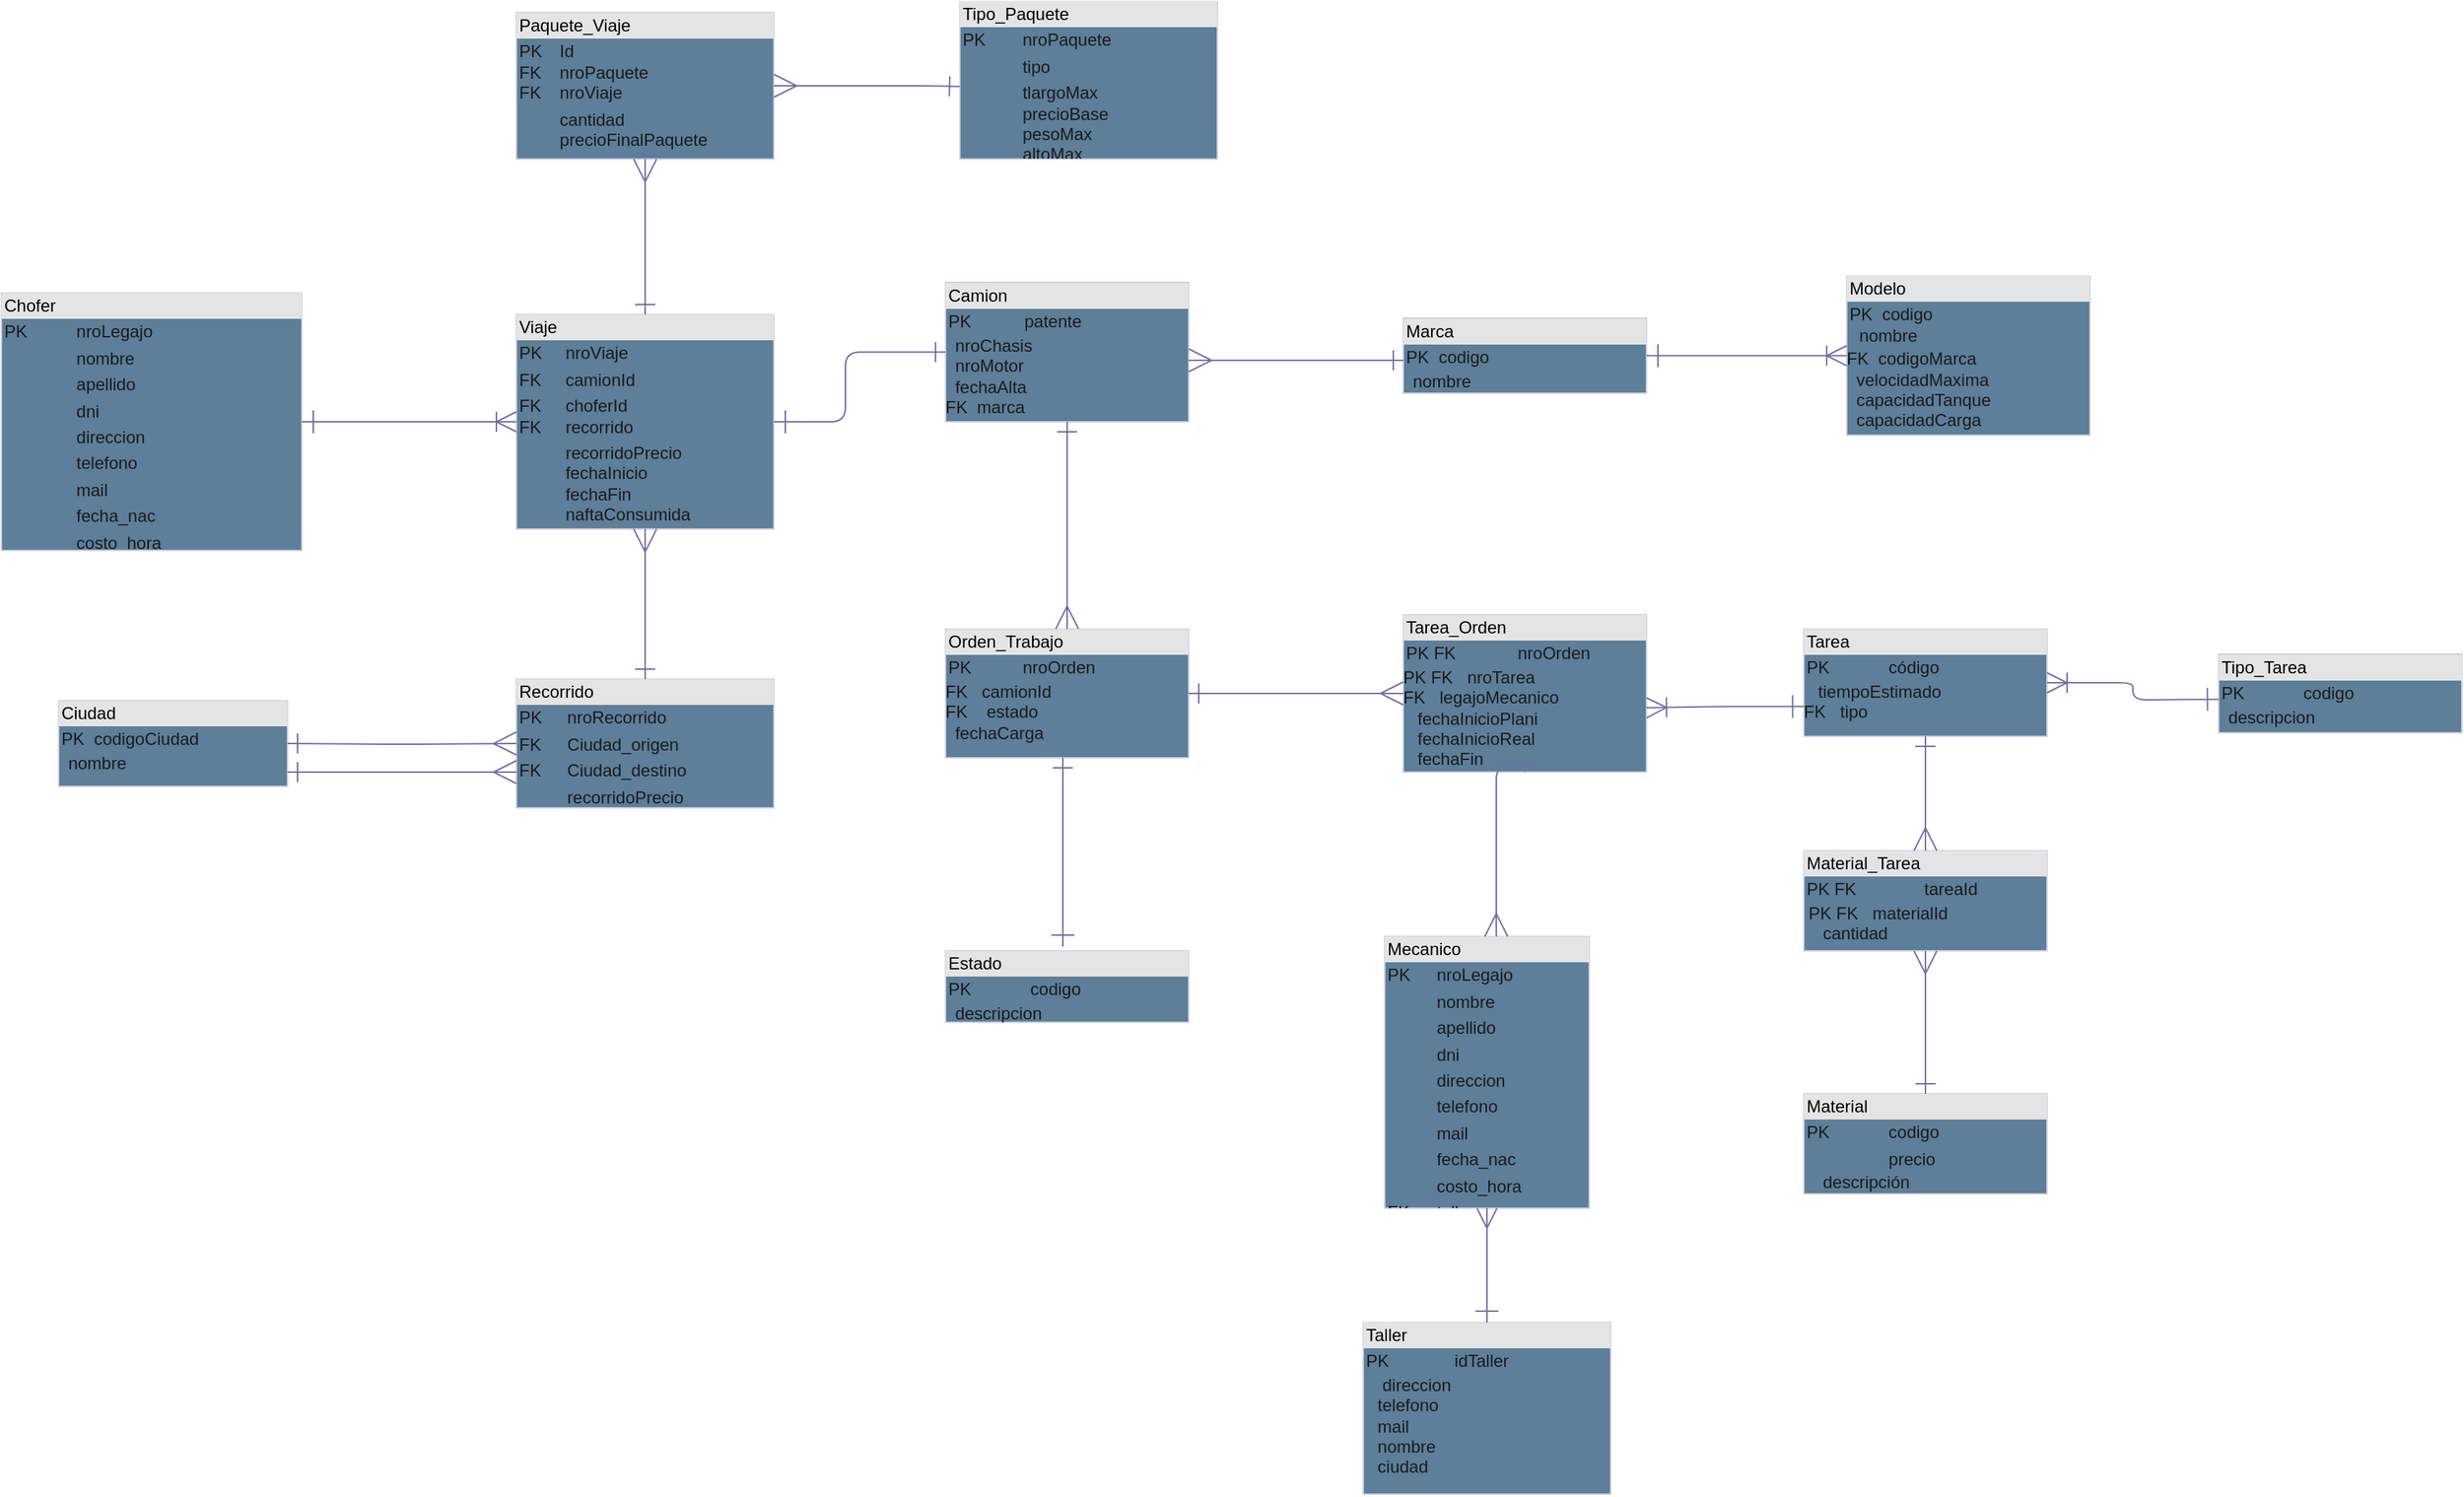 <mxfile version="15.5.5" type="github">
  <diagram id="C5RBs43oDa-KdzZeNtuy" name="Page-1">
    <mxGraphModel dx="2044" dy="652" grid="1" gridSize="10" guides="1" tooltips="1" connect="1" arrows="1" fold="1" page="1" pageScale="1" pageWidth="827" pageHeight="1169" math="0" shadow="0">
      <root>
        <mxCell id="WIyWlLk6GJQsqaUBKTNV-0" />
        <mxCell id="WIyWlLk6GJQsqaUBKTNV-1" parent="WIyWlLk6GJQsqaUBKTNV-0" />
        <mxCell id="jfetSP4YXfIPMC3mCTSV-5" value="&lt;div style=&quot;box-sizing: border-box ; width: 100% ; background: #e4e4e4 ; padding: 2px&quot;&gt;&lt;font color=&quot;#000000&quot;&gt;Viaje&lt;/font&gt;&lt;/div&gt;&lt;table style=&quot;width: 100% ; font-size: 1em&quot; cellpadding=&quot;2&quot; cellspacing=&quot;0&quot;&gt;&lt;tbody&gt;&lt;tr&gt;&lt;td&gt;PK&lt;/td&gt;&lt;td&gt;nroViaje&lt;/td&gt;&lt;/tr&gt;&lt;tr&gt;&lt;td&gt;FK&lt;/td&gt;&lt;td&gt;camionId&lt;br&gt;&lt;/td&gt;&lt;/tr&gt;&lt;tr&gt;&lt;td&gt;FK&lt;br&gt;FK&lt;/td&gt;&lt;td&gt;choferId&lt;br&gt;recorrido&lt;br&gt;&lt;/td&gt;&lt;/tr&gt;&lt;tr&gt;&lt;td&gt;&lt;br&gt;&lt;/td&gt;&lt;td&gt;recorridoPrecio&lt;br&gt;fechaInicio&lt;br&gt;fechaFin&lt;br&gt;naftaConsumida&lt;br&gt;&lt;br&gt;&lt;br&gt;&lt;/td&gt;&lt;/tr&gt;&lt;/tbody&gt;&lt;/table&gt;" style="verticalAlign=top;align=left;overflow=fill;html=1;fillColor=#5D7F99;strokeColor=#D0CEE2;fontColor=#1A1A1A;" parent="WIyWlLk6GJQsqaUBKTNV-1" vertex="1">
          <mxGeometry x="280" y="655" width="180" height="150" as="geometry" />
        </mxCell>
        <mxCell id="jfetSP4YXfIPMC3mCTSV-6" value="&lt;div style=&quot;box-sizing: border-box ; width: 100% ; background: #e4e4e4 ; padding: 2px&quot;&gt;&lt;font color=&quot;#000000&quot;&gt;Camion&lt;/font&gt;&lt;/div&gt;&lt;table style=&quot;width: 100% ; font-size: 1em&quot; cellpadding=&quot;2&quot; cellspacing=&quot;0&quot;&gt;&lt;tbody&gt;&lt;tr&gt;&lt;td&gt;PK&lt;br&gt;&lt;/td&gt;&lt;td&gt;patente&lt;br&gt;&lt;/td&gt;&lt;/tr&gt;&lt;/tbody&gt;&lt;/table&gt;&lt;span style=&quot;white-space: pre&quot;&gt; &lt;/span&gt;&lt;span style=&quot;white-space: pre&quot;&gt; &lt;/span&gt;nroChasis&lt;br&gt;&lt;span style=&quot;white-space: pre&quot;&gt; &lt;/span&gt;&lt;span style=&quot;white-space: pre&quot;&gt; &lt;/span&gt;nroMotor&lt;br&gt;&lt;span style=&quot;white-space: pre&quot;&gt; &lt;/span&gt;&lt;span style=&quot;white-space: pre&quot;&gt; &lt;/span&gt;fechaAlta&lt;br&gt;FK&lt;span style=&quot;white-space: pre&quot;&gt; &lt;span style=&quot;white-space: pre&quot;&gt; &lt;/span&gt;&lt;/span&gt;marca" style="verticalAlign=top;align=left;overflow=fill;html=1;fillColor=#5D7F99;strokeColor=#D0CEE2;fontColor=#1A1A1A;" parent="WIyWlLk6GJQsqaUBKTNV-1" vertex="1">
          <mxGeometry x="580" y="632.5" width="170" height="97.5" as="geometry" />
        </mxCell>
        <mxCell id="0" value="&lt;div style=&quot;box-sizing: border-box ; width: 100% ; background: #e4e4e4 ; padding: 2px&quot;&gt;&lt;font color=&quot;#000000&quot;&gt;Tipo_Paquete&lt;/font&gt;&lt;/div&gt;&lt;table style=&quot;width: 100% ; font-size: 1em&quot; cellpadding=&quot;2&quot; cellspacing=&quot;0&quot;&gt;&lt;tbody&gt;&lt;tr&gt;&lt;td&gt;PK&lt;/td&gt;&lt;td&gt;nroPaquete&lt;/td&gt;&lt;/tr&gt;&lt;tr&gt;&lt;td&gt;&lt;br&gt;&lt;/td&gt;&lt;td&gt;tipo&lt;/td&gt;&lt;/tr&gt;&lt;tr&gt;&lt;td&gt;&lt;br&gt;&lt;/td&gt;&lt;td&gt;tlargoMax&lt;br&gt;precioBase&lt;br&gt;pesoMax&lt;br&gt;altoMax&lt;br&gt;&lt;br&gt;&lt;/td&gt;&lt;/tr&gt;&lt;tr&gt;&lt;td&gt;&lt;/td&gt;&lt;td&gt;&lt;br&gt;&lt;/td&gt;&lt;/tr&gt;&lt;/tbody&gt;&lt;/table&gt;" style="verticalAlign=top;align=left;overflow=fill;html=1;fillColor=#5D7F99;strokeColor=#D0CEE2;fontColor=#1A1A1A;" parent="WIyWlLk6GJQsqaUBKTNV-1" vertex="1">
          <mxGeometry x="590" y="436.25" width="180" height="110" as="geometry" />
        </mxCell>
        <mxCell id="11" value="&lt;div style=&quot;box-sizing: border-box ; width: 100% ; background: #e4e4e4 ; padding: 2px&quot;&gt;&lt;font color=&quot;#000000&quot;&gt;Paquete_Viaje&lt;/font&gt;&lt;/div&gt;&lt;table style=&quot;width: 100% ; font-size: 1em&quot; cellpadding=&quot;2&quot; cellspacing=&quot;0&quot;&gt;&lt;tbody&gt;&lt;tr&gt;&lt;td&gt;PK&lt;br&gt;FK&lt;br&gt;FK&lt;/td&gt;&lt;td&gt;Id&lt;br&gt;nroPaquete&lt;br&gt;nroViaje&lt;/td&gt;&lt;/tr&gt;&lt;tr&gt;&lt;td&gt;&lt;br&gt;&lt;/td&gt;&lt;td&gt;cantidad&lt;br&gt;precioFinalPaquete&lt;br&gt;&lt;br&gt;&lt;/td&gt;&lt;/tr&gt;&lt;tr&gt;&lt;td&gt;&lt;/td&gt;&lt;td&gt;&lt;br&gt;&lt;/td&gt;&lt;/tr&gt;&lt;/tbody&gt;&lt;/table&gt;" style="verticalAlign=top;align=left;overflow=fill;html=1;fillColor=#5D7F99;strokeColor=#D0CEE2;fontColor=#1A1A1A;" parent="WIyWlLk6GJQsqaUBKTNV-1" vertex="1">
          <mxGeometry x="280" y="443.75" width="180" height="102.5" as="geometry" />
        </mxCell>
        <mxCell id="15" value="&lt;div style=&quot;box-sizing: border-box ; width: 100% ; background: #e4e4e4 ; padding: 2px&quot;&gt;&lt;font color=&quot;#000000&quot;&gt;Recorrido&amp;nbsp;&lt;/font&gt;&lt;/div&gt;&lt;table style=&quot;width: 100% ; font-size: 1em&quot; cellpadding=&quot;2&quot; cellspacing=&quot;0&quot;&gt;&lt;tbody&gt;&lt;tr&gt;&lt;td&gt;PK&lt;/td&gt;&lt;td&gt;nroRecorrido&lt;/td&gt;&lt;/tr&gt;&lt;tr&gt;&lt;td&gt;FK&lt;/td&gt;&lt;td&gt;Ciudad_origen&lt;/td&gt;&lt;/tr&gt;&lt;tr&gt;&lt;td&gt;FK&lt;/td&gt;&lt;td&gt;Ciudad_destino&lt;/td&gt;&lt;/tr&gt;&lt;tr&gt;&lt;td&gt;&lt;br&gt;&lt;/td&gt;&lt;td&gt;recorridoPrecio&lt;/td&gt;&lt;/tr&gt;&lt;/tbody&gt;&lt;/table&gt;" style="verticalAlign=top;align=left;overflow=fill;html=1;fillColor=#5D7F99;strokeColor=#D0CEE2;fontColor=#1A1A1A;" parent="WIyWlLk6GJQsqaUBKTNV-1" vertex="1">
          <mxGeometry x="280" y="910" width="180" height="90" as="geometry" />
        </mxCell>
        <mxCell id="18" value="" style="endArrow=ERone;html=1;endSize=12;startArrow=ERmany;startSize=14;startFill=0;edgeStyle=orthogonalEdgeStyle;align=left;verticalAlign=bottom;endFill=0;strokeColor=#736CA8;fontColor=#1A1A1A;" parent="WIyWlLk6GJQsqaUBKTNV-1" source="jfetSP4YXfIPMC3mCTSV-5" target="15" edge="1">
          <mxGeometry x="0.238" y="140" relative="1" as="geometry">
            <mxPoint x="370" y="820" as="sourcePoint" />
            <mxPoint x="490" y="860" as="targetPoint" />
            <mxPoint as="offset" />
          </mxGeometry>
        </mxCell>
        <mxCell id="19" value="" style="endArrow=ERone;html=1;endSize=12;startArrow=ERmany;startSize=14;startFill=0;edgeStyle=orthogonalEdgeStyle;align=left;verticalAlign=bottom;endFill=0;strokeColor=#736CA8;fontColor=#1A1A1A;" parent="WIyWlLk6GJQsqaUBKTNV-1" source="11" target="jfetSP4YXfIPMC3mCTSV-5" edge="1">
          <mxGeometry x="-1" y="-92" relative="1" as="geometry">
            <mxPoint x="780" y="740" as="sourcePoint" />
            <mxPoint x="459" y="740" as="targetPoint" />
            <mxPoint x="57" y="-85" as="offset" />
            <Array as="points" />
          </mxGeometry>
        </mxCell>
        <mxCell id="20" value="" style="endArrow=ERone;html=1;endSize=12;startArrow=ERmany;startSize=14;startFill=0;edgeStyle=orthogonalEdgeStyle;align=left;verticalAlign=bottom;exitX=1;exitY=0.5;exitDx=0;exitDy=0;endFill=0;strokeColor=#736CA8;fontColor=#1A1A1A;entryX=-0.001;entryY=0.539;entryDx=0;entryDy=0;entryPerimeter=0;" parent="WIyWlLk6GJQsqaUBKTNV-1" source="11" target="0" edge="1">
          <mxGeometry x="-1" y="-211" relative="1" as="geometry">
            <mxPoint x="660" y="650" as="sourcePoint" />
            <mxPoint x="580" y="495" as="targetPoint" />
            <mxPoint x="31" y="-110" as="offset" />
            <Array as="points">
              <mxPoint x="570" y="495" />
            </Array>
          </mxGeometry>
        </mxCell>
        <mxCell id="21" value="&lt;div style=&quot;box-sizing: border-box ; width: 100% ; background: #e4e4e4 ; padding: 2px&quot;&gt;&lt;font color=&quot;#000000&quot;&gt;Orden_Trabajo&lt;/font&gt;&lt;/div&gt;&lt;table style=&quot;width: 100% ; font-size: 1em&quot; cellpadding=&quot;2&quot; cellspacing=&quot;0&quot;&gt;&lt;tbody&gt;&lt;tr&gt;&lt;td&gt;PK&lt;br&gt;&lt;/td&gt;&lt;td&gt;&amp;nbsp; &amp;nbsp; nroOrden&lt;br&gt;&lt;/td&gt;&lt;/tr&gt;&lt;/tbody&gt;&lt;/table&gt;FK &lt;span style=&quot;white-space: pre&quot;&gt; &lt;/span&gt;&lt;span style=&quot;white-space: pre&quot;&gt; &lt;/span&gt;camionId&lt;br&gt;FK&amp;nbsp;&amp;nbsp;&lt;span style=&quot;white-space: pre&quot;&gt; &lt;/span&gt;&lt;span style=&quot;white-space: pre&quot;&gt; &lt;/span&gt;estado&lt;br&gt;&lt;span style=&quot;white-space: pre&quot;&gt; &lt;/span&gt;&lt;span style=&quot;white-space: pre&quot;&gt; &lt;/span&gt;fechaCarga" style="verticalAlign=top;align=left;overflow=fill;html=1;fillColor=#5D7F99;strokeColor=#D0CEE2;fontColor=#1A1A1A;" parent="WIyWlLk6GJQsqaUBKTNV-1" vertex="1">
          <mxGeometry x="580" y="875" width="170" height="90" as="geometry" />
        </mxCell>
        <mxCell id="22" value="&lt;div style=&quot;box-sizing: border-box ; width: 100% ; background: #e4e4e4 ; padding: 2px&quot;&gt;&lt;font color=&quot;#000000&quot;&gt;Tarea_Orden&lt;/font&gt;&lt;/div&gt;&lt;table style=&quot;width: 100% ; font-size: 1em&quot; cellpadding=&quot;2&quot; cellspacing=&quot;0&quot;&gt;&lt;tbody&gt;&lt;tr&gt;&lt;td&gt;PK FK&lt;br&gt;&lt;/td&gt;&lt;td&gt;&amp;nbsp; &amp;nbsp; &amp;nbsp; nroOrden&lt;br&gt;&lt;/td&gt;&lt;/tr&gt;&lt;/tbody&gt;&lt;/table&gt;PK FK &lt;span style=&quot;white-space: pre&quot;&gt; &lt;/span&gt;&lt;span style=&quot;white-space: pre&quot;&gt; &lt;/span&gt;nroTarea&lt;br&gt;FK&lt;span style=&quot;white-space: pre&quot;&gt; &lt;/span&gt;&lt;span style=&quot;white-space: pre&quot;&gt; &lt;/span&gt;&lt;span style=&quot;white-space: pre&quot;&gt; &lt;/span&gt;legajoMecanico&lt;br&gt;&lt;span style=&quot;white-space: pre&quot;&gt; &lt;/span&gt;&lt;span style=&quot;white-space: pre&quot;&gt; &lt;span style=&quot;white-space: pre&quot;&gt; &lt;/span&gt;&lt;/span&gt;fechaInicioPlani&lt;br&gt;&lt;span style=&quot;white-space: pre&quot;&gt; &lt;/span&gt;&lt;span style=&quot;white-space: pre&quot;&gt; &lt;/span&gt;&lt;span style=&quot;white-space: pre&quot;&gt; &lt;/span&gt;fechaInicioReal&lt;br&gt;&lt;span style=&quot;white-space: pre&quot;&gt; &lt;/span&gt;&lt;span style=&quot;white-space: pre&quot;&gt; &lt;/span&gt;&lt;span style=&quot;white-space: pre&quot;&gt; &lt;/span&gt;fechaFin" style="verticalAlign=top;align=left;overflow=fill;html=1;fillColor=#5D7F99;strokeColor=#D0CEE2;fontColor=#1A1A1A;" parent="WIyWlLk6GJQsqaUBKTNV-1" vertex="1">
          <mxGeometry x="900" y="865" width="170" height="110" as="geometry" />
        </mxCell>
        <mxCell id="23" value="&lt;div style=&quot;box-sizing: border-box ; width: 100% ; background: #e4e4e4 ; padding: 2px&quot;&gt;&lt;font color=&quot;#000000&quot;&gt;Tarea&lt;/font&gt;&lt;/div&gt;&lt;table style=&quot;width: 100% ; font-size: 1em&quot; cellpadding=&quot;2&quot; cellspacing=&quot;0&quot;&gt;&lt;tbody&gt;&lt;tr&gt;&lt;td&gt;PK&lt;br&gt;&lt;/td&gt;&lt;td&gt;código&lt;br&gt;&lt;/td&gt;&lt;/tr&gt;&lt;/tbody&gt;&lt;/table&gt;&lt;span style=&quot;white-space: pre&quot;&gt; &lt;/span&gt;&lt;span style=&quot;white-space: pre&quot;&gt; &lt;/span&gt;&amp;nbsp;tiempoEstimado&lt;br&gt;FK&lt;span style=&quot;white-space: pre&quot;&gt; &lt;/span&gt;&lt;span style=&quot;white-space: pre&quot;&gt; &lt;/span&gt;&amp;nbsp;tipo" style="verticalAlign=top;align=left;overflow=fill;html=1;fillColor=#5D7F99;strokeColor=#D0CEE2;fontColor=#1A1A1A;" parent="WIyWlLk6GJQsqaUBKTNV-1" vertex="1">
          <mxGeometry x="1180" y="875" width="170" height="75" as="geometry" />
        </mxCell>
        <mxCell id="24" value="&lt;div style=&quot;box-sizing: border-box ; width: 100% ; background: #e4e4e4 ; padding: 2px&quot;&gt;&lt;font color=&quot;#000000&quot;&gt;Material&lt;/font&gt;&lt;/div&gt;&lt;table style=&quot;width: 100% ; font-size: 1em&quot; cellpadding=&quot;2&quot; cellspacing=&quot;0&quot;&gt;&lt;tbody&gt;&lt;tr&gt;&lt;td&gt;PK&lt;br&gt;&lt;/td&gt;&lt;td&gt;codigo&lt;/td&gt;&lt;/tr&gt;&lt;tr&gt;&lt;td&gt;&lt;br&gt;&lt;/td&gt;&lt;td&gt;precio&lt;/td&gt;&lt;/tr&gt;&lt;/tbody&gt;&lt;/table&gt;&amp;nbsp;&lt;span style=&quot;white-space: pre&quot;&gt; &lt;/span&gt;&lt;span style=&quot;white-space: pre&quot;&gt; &lt;/span&gt;&amp;nbsp;descripción&lt;br&gt;" style="verticalAlign=top;align=left;overflow=fill;html=1;fillColor=#5D7F99;strokeColor=#D0CEE2;fontColor=#1A1A1A;" parent="WIyWlLk6GJQsqaUBKTNV-1" vertex="1">
          <mxGeometry x="1180" y="1200" width="170" height="70" as="geometry" />
        </mxCell>
        <mxCell id="30" value="&lt;div style=&quot;box-sizing: border-box ; width: 100% ; background: #e4e4e4 ; padding: 2px&quot;&gt;&lt;font color=&quot;#000000&quot;&gt;Mecanico&lt;/font&gt;&lt;/div&gt;&lt;table style=&quot;width: 100% ; font-size: 1em&quot; cellpadding=&quot;2&quot; cellspacing=&quot;0&quot;&gt;&lt;tbody&gt;&lt;tr&gt;&lt;td&gt;PK&lt;br&gt;&lt;/td&gt;&lt;td&gt;nroLegajo&lt;br&gt;&lt;/td&gt;&lt;/tr&gt;&lt;tr&gt;&lt;td&gt;&lt;br&gt;&lt;/td&gt;&lt;td&gt;nombre&lt;/td&gt;&lt;/tr&gt;&lt;tr&gt;&lt;td&gt;&lt;/td&gt;&lt;td&gt;apellido&lt;/td&gt;&lt;/tr&gt;&lt;tr&gt;&lt;td&gt;&lt;br&gt;&lt;/td&gt;&lt;td&gt;dni&lt;/td&gt;&lt;/tr&gt;&lt;tr&gt;&lt;td&gt;&lt;br&gt;&lt;/td&gt;&lt;td&gt;direccion&lt;/td&gt;&lt;/tr&gt;&lt;tr&gt;&lt;td&gt;&lt;br&gt;&lt;/td&gt;&lt;td&gt;telefono&lt;/td&gt;&lt;/tr&gt;&lt;tr&gt;&lt;td&gt;&lt;br&gt;&lt;/td&gt;&lt;td&gt;mail&lt;/td&gt;&lt;/tr&gt;&lt;tr&gt;&lt;td&gt;&lt;br&gt;&lt;/td&gt;&lt;td&gt;fecha_nac&lt;/td&gt;&lt;/tr&gt;&lt;tr&gt;&lt;td&gt;&lt;br&gt;&lt;/td&gt;&lt;td&gt;costo_hora&lt;/td&gt;&lt;/tr&gt;&lt;tr&gt;&lt;td&gt;FK&lt;/td&gt;&lt;td&gt;taller&amp;nbsp;&lt;/td&gt;&lt;/tr&gt;&lt;/tbody&gt;&lt;/table&gt;" style="verticalAlign=top;align=left;overflow=fill;html=1;fillColor=#5D7F99;strokeColor=#D0CEE2;fontColor=#1A1A1A;" parent="WIyWlLk6GJQsqaUBKTNV-1" vertex="1">
          <mxGeometry x="887" y="1090" width="143" height="190" as="geometry" />
        </mxCell>
        <mxCell id="32" value="&lt;div style=&quot;box-sizing: border-box ; width: 100% ; background: #e4e4e4 ; padding: 2px&quot;&gt;&lt;font color=&quot;#000000&quot;&gt;Material_Tarea&lt;/font&gt;&lt;/div&gt;&lt;table style=&quot;width: 100% ; font-size: 1em&quot; cellpadding=&quot;2&quot; cellspacing=&quot;0&quot;&gt;&lt;tbody&gt;&lt;tr&gt;&lt;td&gt;PK FK&lt;br&gt;&lt;/td&gt;&lt;td&gt;tareaId&lt;/td&gt;&lt;/tr&gt;&lt;/tbody&gt;&lt;/table&gt;&amp;nbsp;PK FK&lt;span style=&quot;white-space: pre&quot;&gt; &lt;/span&gt;&lt;span style=&quot;white-space: pre&quot;&gt; &lt;/span&gt;&amp;nbsp;materialId&lt;br&gt;&lt;span style=&quot;white-space: pre&quot;&gt; &lt;/span&gt;&lt;span style=&quot;white-space: pre&quot;&gt; &lt;/span&gt;&lt;span style=&quot;white-space: pre&quot;&gt; &lt;/span&gt;&amp;nbsp;cantidad" style="verticalAlign=top;align=left;overflow=fill;html=1;fillColor=#5D7F99;strokeColor=#D0CEE2;fontColor=#1A1A1A;" parent="WIyWlLk6GJQsqaUBKTNV-1" vertex="1">
          <mxGeometry x="1180" y="1030" width="170" height="70" as="geometry" />
        </mxCell>
        <mxCell id="33" value="" style="endArrow=ERone;html=1;endSize=12;startArrow=ERone;startSize=14;startFill=0;edgeStyle=orthogonalEdgeStyle;align=left;verticalAlign=bottom;endFill=0;strokeColor=#736CA8;fontColor=#1A1A1A;entryX=0;entryY=0.5;entryDx=0;entryDy=0;" parent="WIyWlLk6GJQsqaUBKTNV-1" source="jfetSP4YXfIPMC3mCTSV-5" target="jfetSP4YXfIPMC3mCTSV-6" edge="1">
          <mxGeometry x="-1" y="-92" relative="1" as="geometry">
            <mxPoint x="480" y="690" as="sourcePoint" />
            <mxPoint x="610" y="500" as="targetPoint" />
            <mxPoint x="57" y="-85" as="offset" />
            <Array as="points">
              <mxPoint x="510" y="730" />
              <mxPoint x="510" y="681" />
            </Array>
          </mxGeometry>
        </mxCell>
        <mxCell id="34" value="" style="endArrow=ERone;html=1;endSize=12;startArrow=ERmany;startSize=14;startFill=0;edgeStyle=orthogonalEdgeStyle;align=left;verticalAlign=bottom;endFill=0;strokeColor=#736CA8;fontColor=#1A1A1A;entryX=0.5;entryY=1;entryDx=0;entryDy=0;" parent="WIyWlLk6GJQsqaUBKTNV-1" source="30" target="22" edge="1">
          <mxGeometry x="-1" y="-211" relative="1" as="geometry">
            <mxPoint x="880" y="1120" as="sourcePoint" />
            <mxPoint x="965" y="980" as="targetPoint" />
            <mxPoint x="31" y="-110" as="offset" />
            <Array as="points">
              <mxPoint x="965" y="970" />
              <mxPoint x="985" y="970" />
            </Array>
          </mxGeometry>
        </mxCell>
        <mxCell id="41" value="" style="endArrow=ERone;html=1;endSize=12;startArrow=ERmany;startSize=14;startFill=0;edgeStyle=orthogonalEdgeStyle;align=left;verticalAlign=bottom;endFill=0;strokeColor=#736CA8;fontColor=#1A1A1A;entryX=1;entryY=0.5;entryDx=0;entryDy=0;exitX=0;exitY=0.5;exitDx=0;exitDy=0;" parent="WIyWlLk6GJQsqaUBKTNV-1" source="22" target="21" edge="1">
          <mxGeometry x="-1" y="-92" relative="1" as="geometry">
            <mxPoint x="880" y="920" as="sourcePoint" />
            <mxPoint x="760" y="921" as="targetPoint" />
            <mxPoint x="57" y="-85" as="offset" />
            <Array as="points" />
          </mxGeometry>
        </mxCell>
        <mxCell id="42" value="" style="endArrow=ERone;html=1;endSize=12;startArrow=ERmany;startSize=14;startFill=0;edgeStyle=orthogonalEdgeStyle;align=left;verticalAlign=bottom;endFill=0;strokeColor=#736CA8;fontColor=#1A1A1A;" parent="WIyWlLk6GJQsqaUBKTNV-1" source="32" target="23" edge="1">
          <mxGeometry x="-1" y="-211" relative="1" as="geometry">
            <mxPoint x="1210" y="997" as="sourcePoint" />
            <mxPoint x="1340" y="999.5" as="targetPoint" />
            <mxPoint x="31" y="-110" as="offset" />
            <Array as="points" />
          </mxGeometry>
        </mxCell>
        <mxCell id="44" value="" style="endArrow=ERone;html=1;endSize=12;startArrow=ERmany;startSize=14;startFill=0;edgeStyle=orthogonalEdgeStyle;align=left;verticalAlign=bottom;endFill=0;strokeColor=#736CA8;fontColor=#1A1A1A;" parent="WIyWlLk6GJQsqaUBKTNV-1" source="32" target="24" edge="1">
          <mxGeometry x="-1" y="-211" relative="1" as="geometry">
            <mxPoint x="1275" y="1040" as="sourcePoint" />
            <mxPoint x="1275" y="960" as="targetPoint" />
            <mxPoint x="31" y="-110" as="offset" />
            <Array as="points">
              <mxPoint x="1270" y="1210" />
              <mxPoint x="1270" y="1210" />
            </Array>
          </mxGeometry>
        </mxCell>
        <mxCell id="49" value="&lt;div style=&quot;box-sizing: border-box ; width: 100% ; background: #e4e4e4 ; padding: 2px&quot;&gt;&lt;font color=&quot;#000000&quot;&gt;Taller&lt;/font&gt;&lt;/div&gt;&lt;table style=&quot;width: 100% ; font-size: 1em&quot; cellpadding=&quot;2&quot; cellspacing=&quot;0&quot;&gt;&lt;tbody&gt;&lt;tr&gt;&lt;td&gt;PK&amp;nbsp;&lt;br&gt;&lt;/td&gt;&lt;td&gt;idTaller&lt;/td&gt;&lt;/tr&gt;&lt;/tbody&gt;&lt;/table&gt;&amp;nbsp;&lt;span style=&quot;white-space: pre&quot;&gt; &lt;/span&gt;&lt;span style=&quot;white-space: pre&quot;&gt; &lt;/span&gt;&amp;nbsp;direccion&lt;br&gt;&lt;span style=&quot;white-space: pre&quot;&gt; &lt;/span&gt;&lt;span style=&quot;white-space: pre&quot;&gt; &lt;/span&gt;&amp;nbsp;telefono&lt;br&gt;&lt;span style=&quot;white-space: pre&quot;&gt; &lt;/span&gt;&lt;span style=&quot;white-space: pre&quot;&gt; &lt;/span&gt;&amp;nbsp;mail&lt;br&gt;&lt;span style=&quot;white-space: pre&quot;&gt; &lt;/span&gt;&lt;span style=&quot;white-space: pre&quot;&gt; &lt;/span&gt;&amp;nbsp;nombre&lt;br&gt;&lt;span style=&quot;white-space: pre&quot;&gt; &lt;/span&gt;&lt;span style=&quot;white-space: pre&quot;&gt; &lt;/span&gt;&amp;nbsp;ciudad" style="verticalAlign=top;align=left;overflow=fill;html=1;fillColor=#5D7F99;strokeColor=#D0CEE2;fontColor=#1A1A1A;" parent="WIyWlLk6GJQsqaUBKTNV-1" vertex="1">
          <mxGeometry x="872" y="1360" width="173" height="120" as="geometry" />
        </mxCell>
        <mxCell id="50" value="" style="endArrow=ERmany;html=1;endSize=12;startArrow=ERone;startSize=14;startFill=0;edgeStyle=orthogonalEdgeStyle;align=left;verticalAlign=bottom;endFill=0;strokeColor=#736CA8;fontColor=#1A1A1A;" parent="WIyWlLk6GJQsqaUBKTNV-1" source="49" target="30" edge="1">
          <mxGeometry x="-1" y="-92" relative="1" as="geometry">
            <mxPoint x="469.1" y="802.4" as="sourcePoint" />
            <mxPoint x="898.05" y="1216.76" as="targetPoint" />
            <mxPoint x="57" y="-85" as="offset" />
            <Array as="points" />
          </mxGeometry>
        </mxCell>
        <mxCell id="51" value="" style="endArrow=ERone;html=1;endSize=12;startArrow=ERmany;startSize=14;startFill=0;edgeStyle=orthogonalEdgeStyle;align=left;verticalAlign=bottom;endFill=0;strokeColor=#736CA8;fontColor=#1A1A1A;exitX=0.5;exitY=0;exitDx=0;exitDy=0;entryX=0.5;entryY=1;entryDx=0;entryDy=0;" parent="WIyWlLk6GJQsqaUBKTNV-1" source="21" target="jfetSP4YXfIPMC3mCTSV-6" edge="1">
          <mxGeometry x="0.238" y="140" relative="1" as="geometry">
            <mxPoint x="650" y="755" as="sourcePoint" />
            <mxPoint x="650" y="870" as="targetPoint" />
            <mxPoint as="offset" />
            <Array as="points" />
          </mxGeometry>
        </mxCell>
        <mxCell id="52" value="&lt;div style=&quot;box-sizing: border-box ; width: 100% ; background: #e4e4e4 ; padding: 2px&quot;&gt;&lt;font color=&quot;#000000&quot;&gt;Modelo&lt;/font&gt;&lt;/div&gt;&lt;table style=&quot;width: 100% ; font-size: 1em&quot; cellpadding=&quot;2&quot; cellspacing=&quot;0&quot;&gt;&lt;tbody&gt;&lt;tr&gt;&lt;td&gt;PK&lt;span style=&quot;white-space: pre&quot;&gt; &lt;/span&gt;&lt;span style=&quot;white-space: pre&quot;&gt; &lt;/span&gt;codigo&lt;br&gt;&lt;span style=&quot;white-space: pre&quot;&gt; &lt;/span&gt;&lt;span style=&quot;white-space: pre&quot;&gt; &lt;/span&gt;nombre&lt;br&gt;&lt;/td&gt;&lt;td&gt;&lt;br&gt;&lt;/td&gt;&lt;/tr&gt;&lt;/tbody&gt;&lt;/table&gt;FK&lt;span style=&quot;white-space: pre&quot;&gt; &lt;/span&gt;&lt;span style=&quot;white-space: pre&quot;&gt; &lt;/span&gt;codigoMarca&lt;br&gt;&lt;span style=&quot;white-space: pre&quot;&gt; &lt;/span&gt;&lt;span style=&quot;white-space: pre&quot;&gt; &lt;/span&gt;velocidadMaxima&lt;br&gt;&lt;span style=&quot;white-space: pre&quot;&gt; &lt;/span&gt;&lt;span style=&quot;white-space: pre&quot;&gt; &lt;/span&gt;capacidadTanque&lt;br&gt;&lt;span style=&quot;white-space: pre&quot;&gt; &lt;/span&gt;&lt;span style=&quot;white-space: pre&quot;&gt; &lt;/span&gt;capacidadCarga" style="verticalAlign=top;align=left;overflow=fill;html=1;fillColor=#5D7F99;strokeColor=#D0CEE2;fontColor=#1A1A1A;" parent="WIyWlLk6GJQsqaUBKTNV-1" vertex="1">
          <mxGeometry x="1210" y="628.13" width="170" height="111.25" as="geometry" />
        </mxCell>
        <mxCell id="53" value="&lt;div style=&quot;box-sizing: border-box ; width: 100% ; background: #e4e4e4 ; padding: 2px&quot;&gt;&lt;font color=&quot;#000000&quot;&gt;Ciudad&lt;/font&gt;&lt;/div&gt;&lt;table style=&quot;width: 100% ; font-size: 1em&quot; cellpadding=&quot;2&quot; cellspacing=&quot;0&quot;&gt;&lt;tbody&gt;&lt;tr&gt;&lt;td&gt;PK&lt;span style=&quot;white-space: pre&quot;&gt; &lt;/span&gt;&lt;span style=&quot;white-space: pre&quot;&gt; &lt;/span&gt;codigoCiudad&lt;br&gt;&lt;/td&gt;&lt;td&gt;&lt;br&gt;&lt;/td&gt;&lt;/tr&gt;&lt;/tbody&gt;&lt;/table&gt;&lt;span style=&quot;white-space: pre&quot;&gt; &lt;/span&gt;&lt;span style=&quot;white-space: pre&quot;&gt; &lt;/span&gt;nombre&lt;br&gt;" style="verticalAlign=top;align=left;overflow=fill;html=1;fillColor=#5D7F99;strokeColor=#D0CEE2;fontColor=#1A1A1A;" parent="WIyWlLk6GJQsqaUBKTNV-1" vertex="1">
          <mxGeometry x="-40" y="925" width="160" height="60" as="geometry" />
        </mxCell>
        <mxCell id="55" value="&lt;div style=&quot;box-sizing: border-box ; width: 100% ; background: #e4e4e4 ; padding: 2px&quot;&gt;&lt;font color=&quot;#000000&quot;&gt;Chofer&lt;/font&gt;&lt;/div&gt;&lt;table style=&quot;width: 100% ; font-size: 1em&quot; cellpadding=&quot;2&quot; cellspacing=&quot;0&quot;&gt;&lt;tbody&gt;&lt;tr&gt;&lt;td&gt;PK&lt;br&gt;&lt;/td&gt;&lt;td&gt;nroLegajo&lt;br&gt;&lt;/td&gt;&lt;/tr&gt;&lt;tr&gt;&lt;td&gt;&lt;br&gt;&lt;/td&gt;&lt;td&gt;nombre&lt;/td&gt;&lt;/tr&gt;&lt;tr&gt;&lt;td&gt;&lt;/td&gt;&lt;td&gt;apellido&lt;/td&gt;&lt;/tr&gt;&lt;tr&gt;&lt;td&gt;&lt;br&gt;&lt;/td&gt;&lt;td&gt;dni&lt;/td&gt;&lt;/tr&gt;&lt;tr&gt;&lt;td&gt;&lt;br&gt;&lt;/td&gt;&lt;td&gt;direccion&lt;/td&gt;&lt;/tr&gt;&lt;tr&gt;&lt;td&gt;&lt;br&gt;&lt;/td&gt;&lt;td&gt;telefono&lt;/td&gt;&lt;/tr&gt;&lt;tr&gt;&lt;td&gt;&lt;br&gt;&lt;/td&gt;&lt;td&gt;mail&lt;/td&gt;&lt;/tr&gt;&lt;tr&gt;&lt;td&gt;&lt;br&gt;&lt;/td&gt;&lt;td&gt;fecha_nac&lt;/td&gt;&lt;/tr&gt;&lt;tr&gt;&lt;td&gt;&lt;br&gt;&lt;/td&gt;&lt;td&gt;costo_hora&lt;/td&gt;&lt;/tr&gt;&lt;/tbody&gt;&lt;/table&gt;" style="verticalAlign=top;align=left;overflow=fill;html=1;fillColor=#5D7F99;strokeColor=#D0CEE2;fontColor=#1A1A1A;" parent="WIyWlLk6GJQsqaUBKTNV-1" vertex="1">
          <mxGeometry x="-80" y="640" width="210" height="180" as="geometry" />
        </mxCell>
        <mxCell id="57" value="" style="endArrow=ERone;html=1;endSize=12;startArrow=ERmany;startSize=14;startFill=0;edgeStyle=orthogonalEdgeStyle;align=left;verticalAlign=bottom;endFill=0;strokeColor=#736CA8;fontColor=#1A1A1A;entryX=1;entryY=0.5;entryDx=0;entryDy=0;" parent="WIyWlLk6GJQsqaUBKTNV-1" target="53" edge="1">
          <mxGeometry x="0.238" y="140" relative="1" as="geometry">
            <mxPoint x="280" y="955" as="sourcePoint" />
            <mxPoint x="150" y="950" as="targetPoint" />
            <mxPoint as="offset" />
          </mxGeometry>
        </mxCell>
        <mxCell id="62" value="" style="endArrow=ERoneToMany;html=1;endSize=12;startArrow=ERone;startSize=14;startFill=0;edgeStyle=orthogonalEdgeStyle;align=left;verticalAlign=bottom;endFill=0;strokeColor=#736CA8;fontColor=#1A1A1A;exitX=1;exitY=0.5;exitDx=0;exitDy=0;entryX=0;entryY=0.5;entryDx=0;entryDy=0;" parent="WIyWlLk6GJQsqaUBKTNV-1" source="55" target="jfetSP4YXfIPMC3mCTSV-5" edge="1">
          <mxGeometry relative="1" as="geometry">
            <mxPoint x="140.0" y="740" as="sourcePoint" />
            <mxPoint x="260" y="697.5" as="targetPoint" />
          </mxGeometry>
        </mxCell>
        <mxCell id="63" value="&lt;div style=&quot;box-sizing: border-box ; width: 100% ; background: #e4e4e4 ; padding: 2px&quot;&gt;&lt;font color=&quot;#000000&quot;&gt;Marca&lt;/font&gt;&lt;/div&gt;&lt;table style=&quot;width: 100% ; font-size: 1em&quot; cellpadding=&quot;2&quot; cellspacing=&quot;0&quot;&gt;&lt;tbody&gt;&lt;tr&gt;&lt;td&gt;PK&lt;span style=&quot;white-space: pre&quot;&gt; &lt;/span&gt;&lt;span style=&quot;white-space: pre&quot;&gt; &lt;/span&gt;codigo&lt;br&gt;&lt;/td&gt;&lt;td&gt;&lt;br&gt;&lt;/td&gt;&lt;/tr&gt;&lt;/tbody&gt;&lt;/table&gt;&lt;span style=&quot;white-space: pre&quot;&gt; &lt;/span&gt;&lt;span style=&quot;white-space: pre&quot;&gt; &lt;/span&gt;nombre&lt;br&gt;&lt;span style=&quot;white-space: pre&quot;&gt; &lt;/span&gt;&lt;span style=&quot;white-space: pre&quot;&gt; &lt;/span&gt;" style="verticalAlign=top;align=left;overflow=fill;html=1;fillColor=#5D7F99;strokeColor=#D0CEE2;fontColor=#1A1A1A;" parent="WIyWlLk6GJQsqaUBKTNV-1" vertex="1">
          <mxGeometry x="900" y="657.51" width="170" height="52.5" as="geometry" />
        </mxCell>
        <mxCell id="66" value="" style="endArrow=ERoneToMany;html=1;endSize=12;startArrow=ERone;startSize=14;startFill=0;edgeStyle=orthogonalEdgeStyle;align=left;verticalAlign=bottom;endFill=0;strokeColor=#736CA8;fontColor=#1A1A1A;entryX=0;entryY=0.5;entryDx=0;entryDy=0;exitX=1;exitY=0.5;exitDx=0;exitDy=0;" parent="WIyWlLk6GJQsqaUBKTNV-1" source="63" target="52" edge="1">
          <mxGeometry relative="1" as="geometry">
            <mxPoint x="1140" y="690" as="sourcePoint" />
            <mxPoint x="1280" y="645" as="targetPoint" />
          </mxGeometry>
        </mxCell>
        <mxCell id="67" value="" style="endArrow=ERone;html=1;endSize=12;startArrow=ERmany;startSize=14;startFill=0;edgeStyle=orthogonalEdgeStyle;align=left;verticalAlign=bottom;endFill=0;strokeColor=#736CA8;fontColor=#1A1A1A;exitX=1;exitY=0.5;exitDx=0;exitDy=0;entryX=0;entryY=0.5;entryDx=0;entryDy=0;" parent="WIyWlLk6GJQsqaUBKTNV-1" edge="1">
          <mxGeometry relative="1" as="geometry">
            <mxPoint x="750" y="687" as="sourcePoint" />
            <mxPoint x="900" y="687" as="targetPoint" />
          </mxGeometry>
        </mxCell>
        <mxCell id="68" value="" style="endArrow=ERoneToMany;html=1;endSize=12;startArrow=ERone;startSize=14;startFill=0;edgeStyle=orthogonalEdgeStyle;align=left;verticalAlign=bottom;endFill=0;strokeColor=#736CA8;fontColor=#1A1A1A;entryX=1;entryY=0.591;entryDx=0;entryDy=0;entryPerimeter=0;exitX=0.001;exitY=0.721;exitDx=0;exitDy=0;exitPerimeter=0;" parent="WIyWlLk6GJQsqaUBKTNV-1" source="23" target="22" edge="1">
          <mxGeometry relative="1" as="geometry">
            <mxPoint x="1160" y="930" as="sourcePoint" />
            <mxPoint x="1140" y="805" as="targetPoint" />
            <Array as="points" />
          </mxGeometry>
        </mxCell>
        <mxCell id="69" value="&lt;div style=&quot;box-sizing: border-box ; width: 100% ; background: #e4e4e4 ; padding: 2px&quot;&gt;&lt;font color=&quot;#000000&quot;&gt;Estado&lt;/font&gt;&lt;/div&gt;&lt;table style=&quot;width: 100% ; font-size: 1em&quot; cellpadding=&quot;2&quot; cellspacing=&quot;0&quot;&gt;&lt;tbody&gt;&lt;tr&gt;&lt;td&gt;PK&lt;br&gt;&lt;/td&gt;&lt;td&gt;codigo&lt;br&gt;&lt;/td&gt;&lt;/tr&gt;&lt;/tbody&gt;&lt;/table&gt;&lt;span style=&quot;white-space: pre&quot;&gt; &lt;/span&gt;&lt;span style=&quot;white-space: pre&quot;&gt; &lt;/span&gt;descripcion" style="verticalAlign=top;align=left;overflow=fill;html=1;fillColor=#5D7F99;strokeColor=#D0CEE2;fontColor=#1A1A1A;" parent="WIyWlLk6GJQsqaUBKTNV-1" vertex="1">
          <mxGeometry x="580" y="1100" width="170" height="50" as="geometry" />
        </mxCell>
        <mxCell id="71" value="" style="endArrow=ERone;html=1;endSize=12;startArrow=ERone;startSize=14;startFill=0;edgeStyle=orthogonalEdgeStyle;align=left;verticalAlign=bottom;endFill=0;strokeColor=#736CA8;fontColor=#1A1A1A;" parent="WIyWlLk6GJQsqaUBKTNV-1" edge="1">
          <mxGeometry x="-1" y="-92" relative="1" as="geometry">
            <mxPoint x="662" y="1097" as="sourcePoint" />
            <mxPoint x="662" y="965" as="targetPoint" />
            <mxPoint x="57" y="-85" as="offset" />
            <Array as="points" />
          </mxGeometry>
        </mxCell>
        <mxCell id="72" value="&lt;div style=&quot;box-sizing: border-box ; width: 100% ; background: #e4e4e4 ; padding: 2px&quot;&gt;&lt;font color=&quot;#000000&quot;&gt;Tipo_Tarea&lt;/font&gt;&lt;/div&gt;&lt;table style=&quot;width: 100% ; font-size: 1em&quot; cellpadding=&quot;2&quot; cellspacing=&quot;0&quot;&gt;&lt;tbody&gt;&lt;tr&gt;&lt;td&gt;PK&lt;br&gt;&lt;/td&gt;&lt;td&gt;codigo&lt;br&gt;&lt;/td&gt;&lt;/tr&gt;&lt;/tbody&gt;&lt;/table&gt;&lt;span style=&quot;white-space: pre&quot;&gt; &lt;/span&gt;&lt;span style=&quot;white-space: pre&quot;&gt; &lt;/span&gt;descripcion" style="verticalAlign=top;align=left;overflow=fill;html=1;fillColor=#5D7F99;strokeColor=#D0CEE2;fontColor=#1A1A1A;" parent="WIyWlLk6GJQsqaUBKTNV-1" vertex="1">
          <mxGeometry x="1470" y="892.5" width="170" height="55" as="geometry" />
        </mxCell>
        <mxCell id="73" value="" style="endArrow=ERoneToMany;html=1;endSize=12;startArrow=ERone;startSize=14;startFill=0;edgeStyle=orthogonalEdgeStyle;align=left;verticalAlign=bottom;endFill=0;strokeColor=#736CA8;fontColor=#1A1A1A;entryX=1;entryY=0.5;entryDx=0;entryDy=0;exitX=0.001;exitY=0.721;exitDx=0;exitDy=0;exitPerimeter=0;" parent="WIyWlLk6GJQsqaUBKTNV-1" target="23" edge="1">
          <mxGeometry relative="1" as="geometry">
            <mxPoint x="1470.17" y="924.065" as="sourcePoint" />
            <mxPoint x="1360" y="925" as="targetPoint" />
            <Array as="points" />
          </mxGeometry>
        </mxCell>
        <mxCell id="jaQTBqT678DbgYixHBCu-73" value="" style="endArrow=ERone;html=1;endSize=12;startArrow=ERmany;startSize=14;startFill=0;edgeStyle=orthogonalEdgeStyle;align=left;verticalAlign=bottom;endFill=0;strokeColor=#736CA8;fontColor=#1A1A1A;entryX=1;entryY=0.5;entryDx=0;entryDy=0;" parent="WIyWlLk6GJQsqaUBKTNV-1" edge="1">
          <mxGeometry x="0.238" y="140" relative="1" as="geometry">
            <mxPoint x="280" y="975" as="sourcePoint" />
            <mxPoint x="120" y="975" as="targetPoint" />
            <mxPoint as="offset" />
          </mxGeometry>
        </mxCell>
      </root>
    </mxGraphModel>
  </diagram>
</mxfile>
